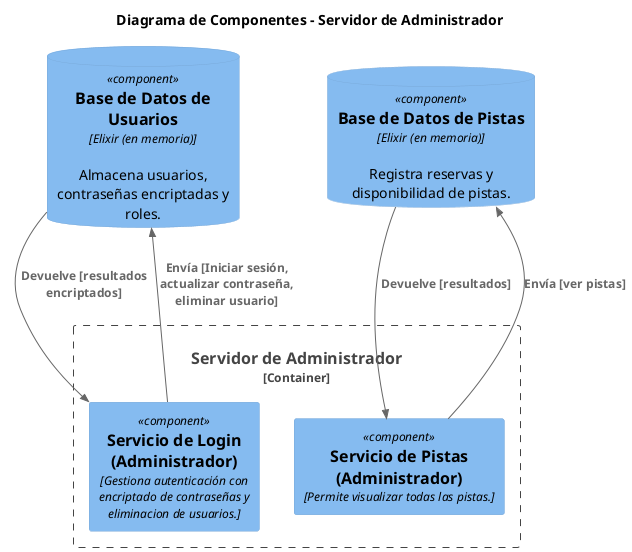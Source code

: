 @startuml diagrama_componentes_servidor_administrador
!define C4_COMPONENT
!include <C4/C4_Component>
title Diagrama de Componentes - Servidor de Administrador

Container_Boundary(ServidorAdministrador, "Servidor de Administrador") {
    Component(servicioLogin, "Servicio de Login (Administrador)", "Gestiona autenticación con encriptado de contraseñas y eliminacion de usuarios.")
    Component(servicioPistasAdministrador, "Servicio de Pistas (Administrador)", "Permite visualizar todas las pistas.")
}
ComponentDb(databaseUsuarios, "Base de Datos de Usuarios", "Elixir (en memoria)", "Almacena usuarios, contraseñas encriptadas y roles.")
ComponentDb(databaseReservas, "Base de Datos de Pistas", "Elixir (en memoria)", "Registra reservas y disponibilidad de pistas.")

Rel(servicioLogin, databaseUsuarios, "Envía [Iniciar sesión, actualizar contraseña, eliminar usuario]")
Rel(databaseUsuarios, servicioLogin, "Devuelve [resultados encriptados]")

Rel(servicioPistasAdministrador, databaseReservas, "Envía [ver pistas]")
Rel(databaseReservas, servicioPistasAdministrador, "Devuelve [resultados]")

@enduml



